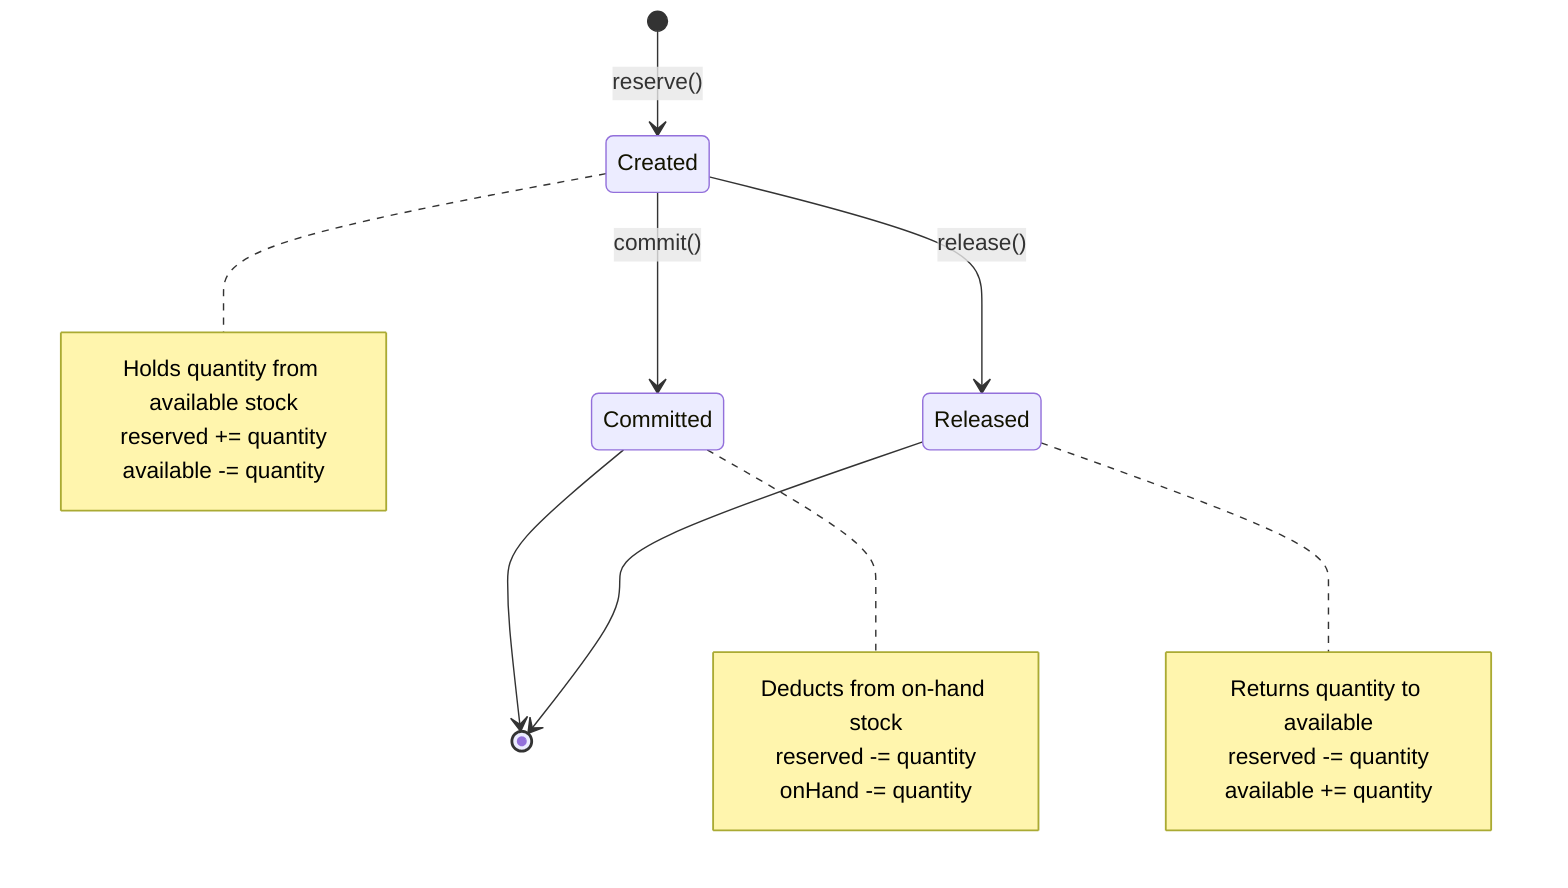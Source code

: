 stateDiagram-v2
    [*] --> Created : reserve()
    
    Created --> Committed : commit()
    Created --> Released : release()
    
    Committed --> [*]
    Released --> [*]
    
    note right of Created
        Holds quantity from available stock
        reserved += quantity
        available -= quantity
    end note
    
    note right of Committed
        Deducts from on-hand stock
        reserved -= quantity
        onHand -= quantity
    end note
    
    note right of Released
        Returns quantity to available
        reserved -= quantity
        available += quantity
    end note